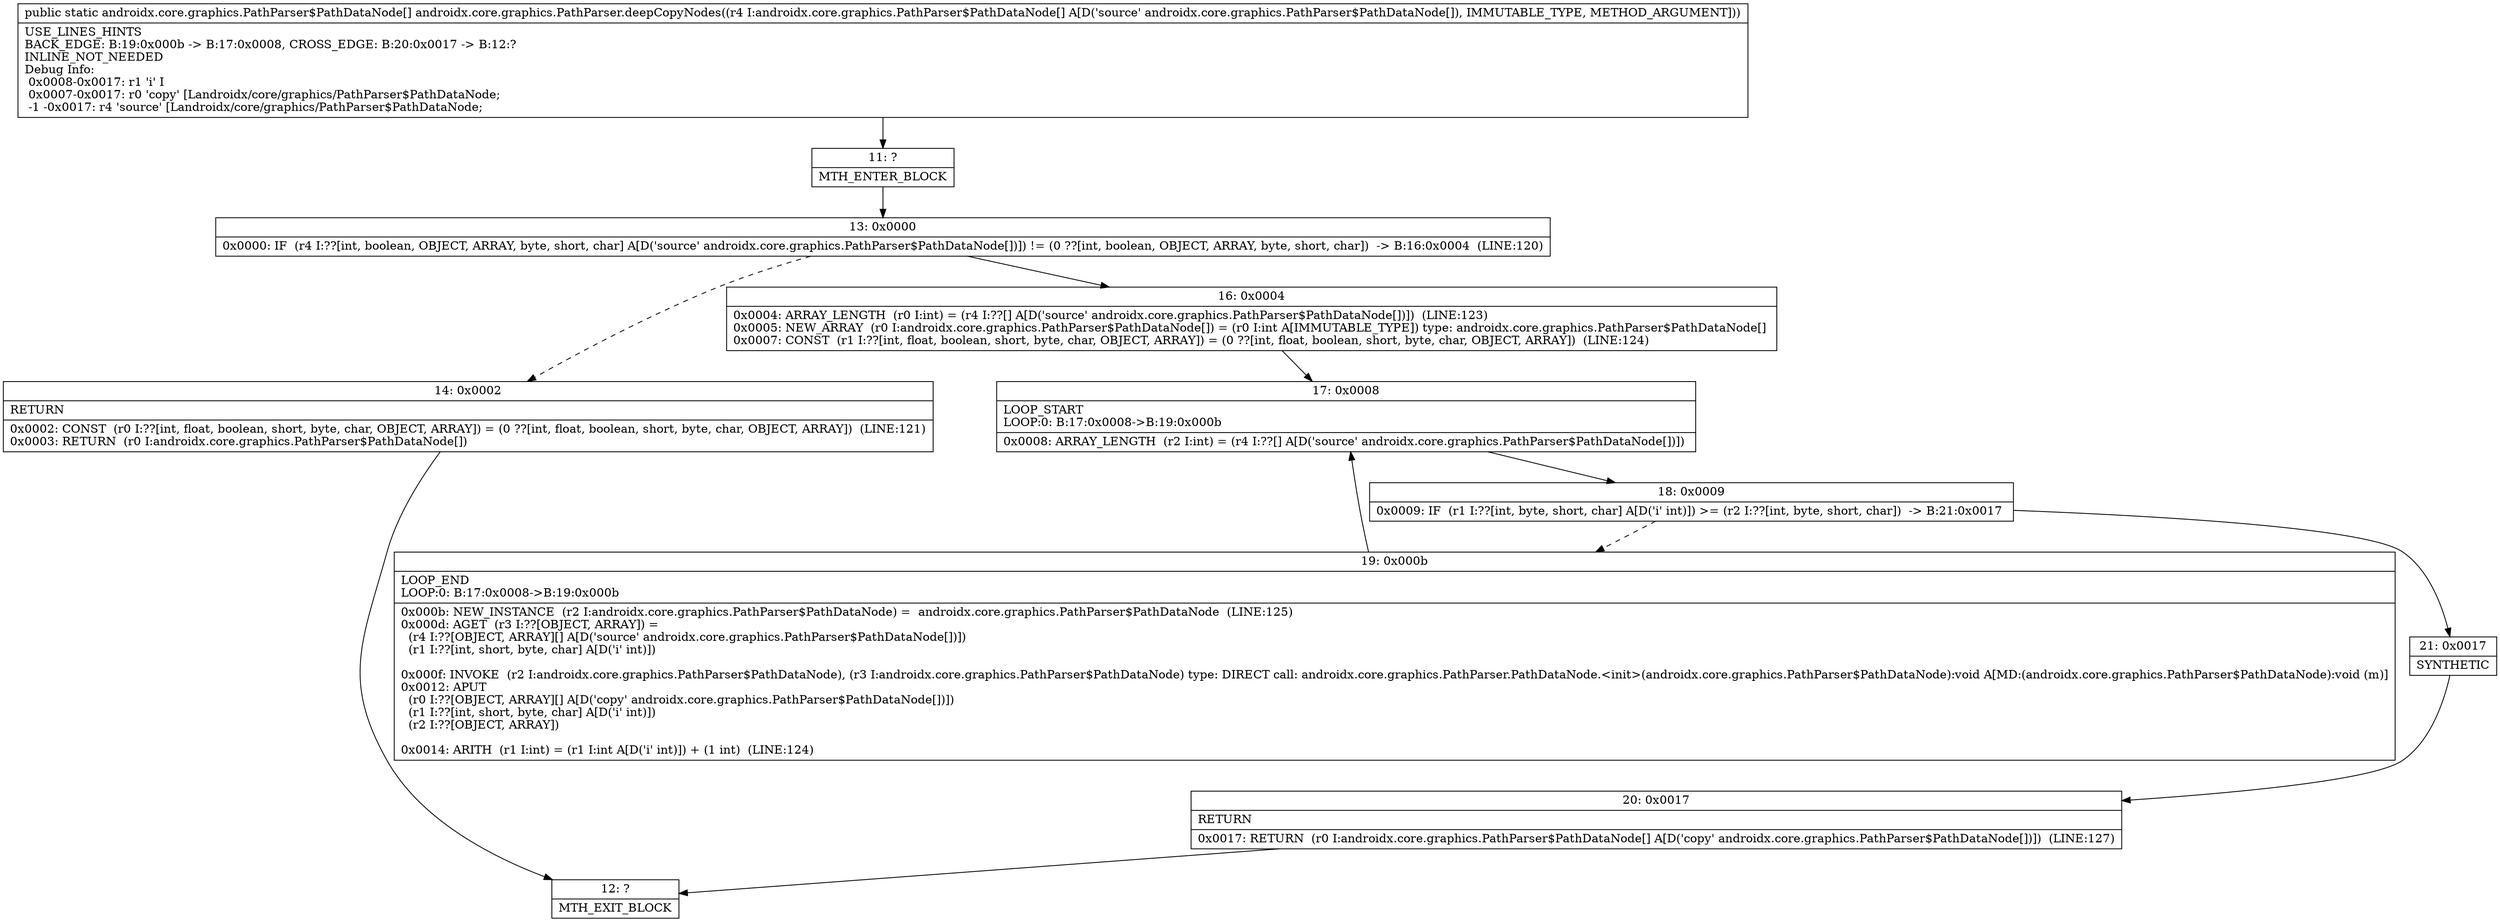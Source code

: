 digraph "CFG forandroidx.core.graphics.PathParser.deepCopyNodes([Landroidx\/core\/graphics\/PathParser$PathDataNode;)[Landroidx\/core\/graphics\/PathParser$PathDataNode;" {
Node_11 [shape=record,label="{11\:\ ?|MTH_ENTER_BLOCK\l}"];
Node_13 [shape=record,label="{13\:\ 0x0000|0x0000: IF  (r4 I:??[int, boolean, OBJECT, ARRAY, byte, short, char] A[D('source' androidx.core.graphics.PathParser$PathDataNode[])]) != (0 ??[int, boolean, OBJECT, ARRAY, byte, short, char])  \-\> B:16:0x0004  (LINE:120)\l}"];
Node_14 [shape=record,label="{14\:\ 0x0002|RETURN\l|0x0002: CONST  (r0 I:??[int, float, boolean, short, byte, char, OBJECT, ARRAY]) = (0 ??[int, float, boolean, short, byte, char, OBJECT, ARRAY])  (LINE:121)\l0x0003: RETURN  (r0 I:androidx.core.graphics.PathParser$PathDataNode[]) \l}"];
Node_12 [shape=record,label="{12\:\ ?|MTH_EXIT_BLOCK\l}"];
Node_16 [shape=record,label="{16\:\ 0x0004|0x0004: ARRAY_LENGTH  (r0 I:int) = (r4 I:??[] A[D('source' androidx.core.graphics.PathParser$PathDataNode[])])  (LINE:123)\l0x0005: NEW_ARRAY  (r0 I:androidx.core.graphics.PathParser$PathDataNode[]) = (r0 I:int A[IMMUTABLE_TYPE]) type: androidx.core.graphics.PathParser$PathDataNode[] \l0x0007: CONST  (r1 I:??[int, float, boolean, short, byte, char, OBJECT, ARRAY]) = (0 ??[int, float, boolean, short, byte, char, OBJECT, ARRAY])  (LINE:124)\l}"];
Node_17 [shape=record,label="{17\:\ 0x0008|LOOP_START\lLOOP:0: B:17:0x0008\-\>B:19:0x000b\l|0x0008: ARRAY_LENGTH  (r2 I:int) = (r4 I:??[] A[D('source' androidx.core.graphics.PathParser$PathDataNode[])]) \l}"];
Node_18 [shape=record,label="{18\:\ 0x0009|0x0009: IF  (r1 I:??[int, byte, short, char] A[D('i' int)]) \>= (r2 I:??[int, byte, short, char])  \-\> B:21:0x0017 \l}"];
Node_19 [shape=record,label="{19\:\ 0x000b|LOOP_END\lLOOP:0: B:17:0x0008\-\>B:19:0x000b\l|0x000b: NEW_INSTANCE  (r2 I:androidx.core.graphics.PathParser$PathDataNode) =  androidx.core.graphics.PathParser$PathDataNode  (LINE:125)\l0x000d: AGET  (r3 I:??[OBJECT, ARRAY]) = \l  (r4 I:??[OBJECT, ARRAY][] A[D('source' androidx.core.graphics.PathParser$PathDataNode[])])\l  (r1 I:??[int, short, byte, char] A[D('i' int)])\l \l0x000f: INVOKE  (r2 I:androidx.core.graphics.PathParser$PathDataNode), (r3 I:androidx.core.graphics.PathParser$PathDataNode) type: DIRECT call: androidx.core.graphics.PathParser.PathDataNode.\<init\>(androidx.core.graphics.PathParser$PathDataNode):void A[MD:(androidx.core.graphics.PathParser$PathDataNode):void (m)]\l0x0012: APUT  \l  (r0 I:??[OBJECT, ARRAY][] A[D('copy' androidx.core.graphics.PathParser$PathDataNode[])])\l  (r1 I:??[int, short, byte, char] A[D('i' int)])\l  (r2 I:??[OBJECT, ARRAY])\l \l0x0014: ARITH  (r1 I:int) = (r1 I:int A[D('i' int)]) + (1 int)  (LINE:124)\l}"];
Node_21 [shape=record,label="{21\:\ 0x0017|SYNTHETIC\l}"];
Node_20 [shape=record,label="{20\:\ 0x0017|RETURN\l|0x0017: RETURN  (r0 I:androidx.core.graphics.PathParser$PathDataNode[] A[D('copy' androidx.core.graphics.PathParser$PathDataNode[])])  (LINE:127)\l}"];
MethodNode[shape=record,label="{public static androidx.core.graphics.PathParser$PathDataNode[] androidx.core.graphics.PathParser.deepCopyNodes((r4 I:androidx.core.graphics.PathParser$PathDataNode[] A[D('source' androidx.core.graphics.PathParser$PathDataNode[]), IMMUTABLE_TYPE, METHOD_ARGUMENT]))  | USE_LINES_HINTS\lBACK_EDGE: B:19:0x000b \-\> B:17:0x0008, CROSS_EDGE: B:20:0x0017 \-\> B:12:?\lINLINE_NOT_NEEDED\lDebug Info:\l  0x0008\-0x0017: r1 'i' I\l  0x0007\-0x0017: r0 'copy' [Landroidx\/core\/graphics\/PathParser$PathDataNode;\l  \-1 \-0x0017: r4 'source' [Landroidx\/core\/graphics\/PathParser$PathDataNode;\l}"];
MethodNode -> Node_11;Node_11 -> Node_13;
Node_13 -> Node_14[style=dashed];
Node_13 -> Node_16;
Node_14 -> Node_12;
Node_16 -> Node_17;
Node_17 -> Node_18;
Node_18 -> Node_19[style=dashed];
Node_18 -> Node_21;
Node_19 -> Node_17;
Node_21 -> Node_20;
Node_20 -> Node_12;
}

